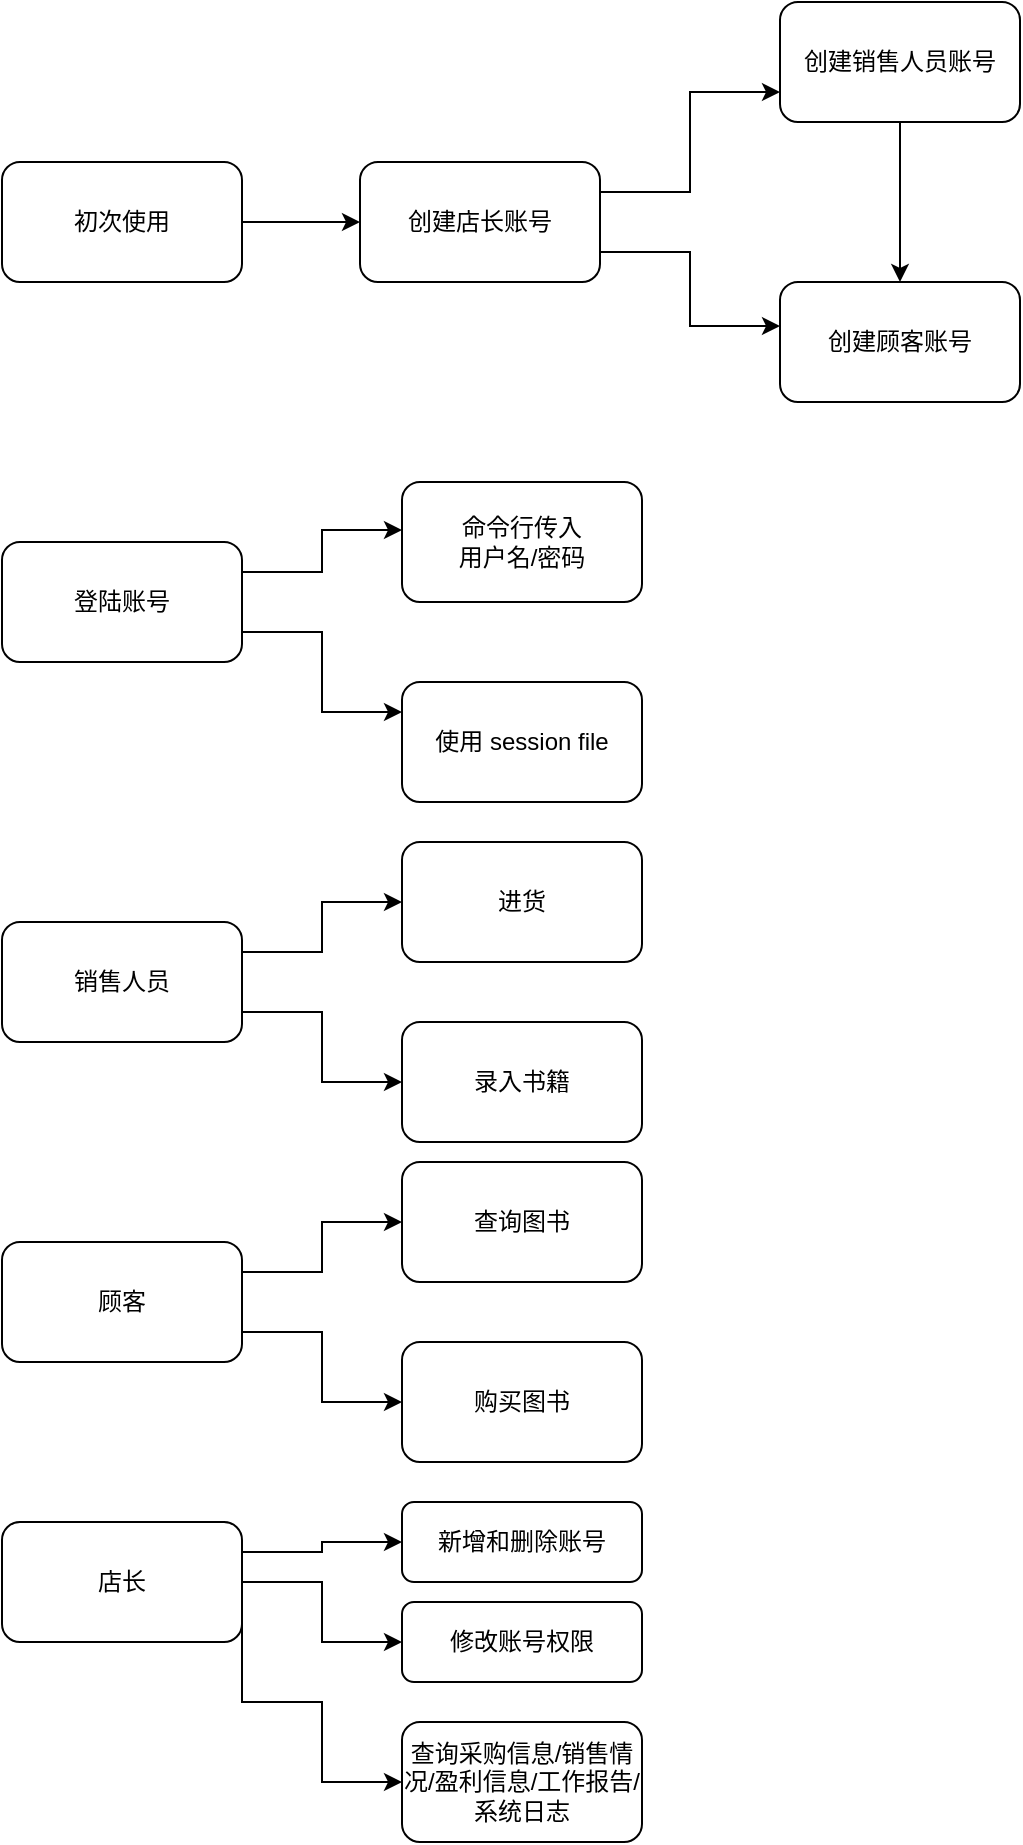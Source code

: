 <mxfile version="25.0.3">
  <diagram id="C5RBs43oDa-KdzZeNtuy" name="Page-1">
    <mxGraphModel dx="1112" dy="572" grid="1" gridSize="10" guides="1" tooltips="1" connect="1" arrows="1" fold="1" page="1" pageScale="1" pageWidth="827" pageHeight="1169" math="0" shadow="0">
      <root>
        <mxCell id="WIyWlLk6GJQsqaUBKTNV-0" />
        <mxCell id="WIyWlLk6GJQsqaUBKTNV-1" parent="WIyWlLk6GJQsqaUBKTNV-0" />
        <mxCell id="oKDmXH82qVewaRRwdx9o-18" style="edgeStyle=orthogonalEdgeStyle;rounded=0;orthogonalLoop=1;jettySize=auto;html=1;exitX=1;exitY=0.75;exitDx=0;exitDy=0;entryX=0;entryY=0.25;entryDx=0;entryDy=0;" edge="1" parent="WIyWlLk6GJQsqaUBKTNV-1" source="oKDmXH82qVewaRRwdx9o-5" target="oKDmXH82qVewaRRwdx9o-15">
          <mxGeometry relative="1" as="geometry" />
        </mxCell>
        <mxCell id="oKDmXH82qVewaRRwdx9o-5" value="登陆账号" style="rounded=1;whiteSpace=wrap;html=1;" vertex="1" parent="WIyWlLk6GJQsqaUBKTNV-1">
          <mxGeometry x="70" y="300" width="120" height="60" as="geometry" />
        </mxCell>
        <mxCell id="oKDmXH82qVewaRRwdx9o-11" style="edgeStyle=orthogonalEdgeStyle;rounded=0;orthogonalLoop=1;jettySize=auto;html=1;exitX=1;exitY=0.25;exitDx=0;exitDy=0;entryX=0;entryY=0.75;entryDx=0;entryDy=0;" edge="1" parent="WIyWlLk6GJQsqaUBKTNV-1" source="oKDmXH82qVewaRRwdx9o-6" target="oKDmXH82qVewaRRwdx9o-7">
          <mxGeometry relative="1" as="geometry" />
        </mxCell>
        <mxCell id="oKDmXH82qVewaRRwdx9o-6" value="创建店长账号" style="rounded=1;whiteSpace=wrap;html=1;" vertex="1" parent="WIyWlLk6GJQsqaUBKTNV-1">
          <mxGeometry x="249" y="110" width="120" height="60" as="geometry" />
        </mxCell>
        <mxCell id="oKDmXH82qVewaRRwdx9o-12" style="edgeStyle=orthogonalEdgeStyle;rounded=0;orthogonalLoop=1;jettySize=auto;html=1;exitX=0.5;exitY=1;exitDx=0;exitDy=0;entryX=0.5;entryY=0;entryDx=0;entryDy=0;" edge="1" parent="WIyWlLk6GJQsqaUBKTNV-1" source="oKDmXH82qVewaRRwdx9o-7" target="oKDmXH82qVewaRRwdx9o-8">
          <mxGeometry relative="1" as="geometry" />
        </mxCell>
        <mxCell id="oKDmXH82qVewaRRwdx9o-7" value="创建销售人员账号" style="rounded=1;whiteSpace=wrap;html=1;" vertex="1" parent="WIyWlLk6GJQsqaUBKTNV-1">
          <mxGeometry x="459" y="30" width="120" height="60" as="geometry" />
        </mxCell>
        <mxCell id="oKDmXH82qVewaRRwdx9o-8" value="&lt;div&gt;创建顾客账号&lt;/div&gt;" style="rounded=1;whiteSpace=wrap;html=1;" vertex="1" parent="WIyWlLk6GJQsqaUBKTNV-1">
          <mxGeometry x="459" y="170" width="120" height="60" as="geometry" />
        </mxCell>
        <mxCell id="oKDmXH82qVewaRRwdx9o-13" style="edgeStyle=orthogonalEdgeStyle;rounded=0;orthogonalLoop=1;jettySize=auto;html=1;exitX=1;exitY=0.75;exitDx=0;exitDy=0;entryX=0;entryY=0.367;entryDx=0;entryDy=0;entryPerimeter=0;" edge="1" parent="WIyWlLk6GJQsqaUBKTNV-1" source="oKDmXH82qVewaRRwdx9o-6" target="oKDmXH82qVewaRRwdx9o-8">
          <mxGeometry relative="1" as="geometry" />
        </mxCell>
        <mxCell id="oKDmXH82qVewaRRwdx9o-14" value="&lt;div&gt;命令行传入&lt;/div&gt;&lt;div&gt;用户名/密码&lt;/div&gt;" style="rounded=1;whiteSpace=wrap;html=1;" vertex="1" parent="WIyWlLk6GJQsqaUBKTNV-1">
          <mxGeometry x="270" y="270" width="120" height="60" as="geometry" />
        </mxCell>
        <mxCell id="oKDmXH82qVewaRRwdx9o-15" value="使用 session file" style="rounded=1;whiteSpace=wrap;html=1;" vertex="1" parent="WIyWlLk6GJQsqaUBKTNV-1">
          <mxGeometry x="270" y="370" width="120" height="60" as="geometry" />
        </mxCell>
        <mxCell id="oKDmXH82qVewaRRwdx9o-16" style="edgeStyle=orthogonalEdgeStyle;rounded=0;orthogonalLoop=1;jettySize=auto;html=1;exitX=1;exitY=0.25;exitDx=0;exitDy=0;entryX=0;entryY=0.4;entryDx=0;entryDy=0;entryPerimeter=0;" edge="1" parent="WIyWlLk6GJQsqaUBKTNV-1" source="oKDmXH82qVewaRRwdx9o-5" target="oKDmXH82qVewaRRwdx9o-14">
          <mxGeometry relative="1" as="geometry" />
        </mxCell>
        <mxCell id="oKDmXH82qVewaRRwdx9o-20" style="edgeStyle=orthogonalEdgeStyle;rounded=0;orthogonalLoop=1;jettySize=auto;html=1;exitX=1;exitY=0.5;exitDx=0;exitDy=0;" edge="1" parent="WIyWlLk6GJQsqaUBKTNV-1" source="oKDmXH82qVewaRRwdx9o-19" target="oKDmXH82qVewaRRwdx9o-6">
          <mxGeometry relative="1" as="geometry" />
        </mxCell>
        <mxCell id="oKDmXH82qVewaRRwdx9o-19" value="&lt;div&gt;初次使用&lt;/div&gt;" style="rounded=1;whiteSpace=wrap;html=1;" vertex="1" parent="WIyWlLk6GJQsqaUBKTNV-1">
          <mxGeometry x="70" y="110" width="120" height="60" as="geometry" />
        </mxCell>
        <mxCell id="oKDmXH82qVewaRRwdx9o-25" style="edgeStyle=orthogonalEdgeStyle;rounded=0;orthogonalLoop=1;jettySize=auto;html=1;exitX=1;exitY=0.25;exitDx=0;exitDy=0;" edge="1" parent="WIyWlLk6GJQsqaUBKTNV-1" source="oKDmXH82qVewaRRwdx9o-21" target="oKDmXH82qVewaRRwdx9o-23">
          <mxGeometry relative="1" as="geometry" />
        </mxCell>
        <mxCell id="oKDmXH82qVewaRRwdx9o-26" style="edgeStyle=orthogonalEdgeStyle;rounded=0;orthogonalLoop=1;jettySize=auto;html=1;exitX=1;exitY=0.75;exitDx=0;exitDy=0;" edge="1" parent="WIyWlLk6GJQsqaUBKTNV-1" source="oKDmXH82qVewaRRwdx9o-21" target="oKDmXH82qVewaRRwdx9o-24">
          <mxGeometry relative="1" as="geometry" />
        </mxCell>
        <mxCell id="oKDmXH82qVewaRRwdx9o-21" value="销售人员" style="rounded=1;whiteSpace=wrap;html=1;" vertex="1" parent="WIyWlLk6GJQsqaUBKTNV-1">
          <mxGeometry x="70" y="490" width="120" height="60" as="geometry" />
        </mxCell>
        <mxCell id="oKDmXH82qVewaRRwdx9o-23" value="进货" style="rounded=1;whiteSpace=wrap;html=1;" vertex="1" parent="WIyWlLk6GJQsqaUBKTNV-1">
          <mxGeometry x="270" y="450" width="120" height="60" as="geometry" />
        </mxCell>
        <mxCell id="oKDmXH82qVewaRRwdx9o-24" value="录入书籍" style="rounded=1;whiteSpace=wrap;html=1;" vertex="1" parent="WIyWlLk6GJQsqaUBKTNV-1">
          <mxGeometry x="270" y="540" width="120" height="60" as="geometry" />
        </mxCell>
        <mxCell id="oKDmXH82qVewaRRwdx9o-30" style="edgeStyle=orthogonalEdgeStyle;rounded=0;orthogonalLoop=1;jettySize=auto;html=1;exitX=1;exitY=0.25;exitDx=0;exitDy=0;" edge="1" parent="WIyWlLk6GJQsqaUBKTNV-1" source="oKDmXH82qVewaRRwdx9o-27" target="oKDmXH82qVewaRRwdx9o-28">
          <mxGeometry relative="1" as="geometry" />
        </mxCell>
        <mxCell id="oKDmXH82qVewaRRwdx9o-31" style="edgeStyle=orthogonalEdgeStyle;rounded=0;orthogonalLoop=1;jettySize=auto;html=1;exitX=1;exitY=0.75;exitDx=0;exitDy=0;entryX=0;entryY=0.5;entryDx=0;entryDy=0;" edge="1" parent="WIyWlLk6GJQsqaUBKTNV-1" source="oKDmXH82qVewaRRwdx9o-27" target="oKDmXH82qVewaRRwdx9o-29">
          <mxGeometry relative="1" as="geometry" />
        </mxCell>
        <mxCell id="oKDmXH82qVewaRRwdx9o-27" value="顾客" style="rounded=1;whiteSpace=wrap;html=1;" vertex="1" parent="WIyWlLk6GJQsqaUBKTNV-1">
          <mxGeometry x="70" y="650" width="120" height="60" as="geometry" />
        </mxCell>
        <mxCell id="oKDmXH82qVewaRRwdx9o-28" value="查询图书" style="rounded=1;whiteSpace=wrap;html=1;" vertex="1" parent="WIyWlLk6GJQsqaUBKTNV-1">
          <mxGeometry x="270" y="610" width="120" height="60" as="geometry" />
        </mxCell>
        <mxCell id="oKDmXH82qVewaRRwdx9o-29" value="购买图书" style="rounded=1;whiteSpace=wrap;html=1;" vertex="1" parent="WIyWlLk6GJQsqaUBKTNV-1">
          <mxGeometry x="270" y="700" width="120" height="60" as="geometry" />
        </mxCell>
        <mxCell id="oKDmXH82qVewaRRwdx9o-36" style="edgeStyle=orthogonalEdgeStyle;rounded=0;orthogonalLoop=1;jettySize=auto;html=1;exitX=1;exitY=0.25;exitDx=0;exitDy=0;entryX=0;entryY=0.5;entryDx=0;entryDy=0;" edge="1" parent="WIyWlLk6GJQsqaUBKTNV-1" source="oKDmXH82qVewaRRwdx9o-32" target="oKDmXH82qVewaRRwdx9o-33">
          <mxGeometry relative="1" as="geometry" />
        </mxCell>
        <mxCell id="oKDmXH82qVewaRRwdx9o-37" style="edgeStyle=orthogonalEdgeStyle;rounded=0;orthogonalLoop=1;jettySize=auto;html=1;exitX=1;exitY=0.5;exitDx=0;exitDy=0;entryX=0;entryY=0.5;entryDx=0;entryDy=0;" edge="1" parent="WIyWlLk6GJQsqaUBKTNV-1" source="oKDmXH82qVewaRRwdx9o-32" target="oKDmXH82qVewaRRwdx9o-34">
          <mxGeometry relative="1" as="geometry" />
        </mxCell>
        <mxCell id="oKDmXH82qVewaRRwdx9o-38" style="edgeStyle=orthogonalEdgeStyle;rounded=0;orthogonalLoop=1;jettySize=auto;html=1;exitX=1;exitY=0.75;exitDx=0;exitDy=0;entryX=0;entryY=0.5;entryDx=0;entryDy=0;" edge="1" parent="WIyWlLk6GJQsqaUBKTNV-1" source="oKDmXH82qVewaRRwdx9o-32" target="oKDmXH82qVewaRRwdx9o-35">
          <mxGeometry relative="1" as="geometry">
            <Array as="points">
              <mxPoint x="190" y="880" />
              <mxPoint x="230" y="880" />
              <mxPoint x="230" y="920" />
            </Array>
          </mxGeometry>
        </mxCell>
        <mxCell id="oKDmXH82qVewaRRwdx9o-32" value="店长" style="rounded=1;whiteSpace=wrap;html=1;" vertex="1" parent="WIyWlLk6GJQsqaUBKTNV-1">
          <mxGeometry x="70" y="790" width="120" height="60" as="geometry" />
        </mxCell>
        <mxCell id="oKDmXH82qVewaRRwdx9o-33" value="新增和删除账号" style="rounded=1;whiteSpace=wrap;html=1;" vertex="1" parent="WIyWlLk6GJQsqaUBKTNV-1">
          <mxGeometry x="270" y="780" width="120" height="40" as="geometry" />
        </mxCell>
        <mxCell id="oKDmXH82qVewaRRwdx9o-34" value="修改账号权限" style="rounded=1;whiteSpace=wrap;html=1;" vertex="1" parent="WIyWlLk6GJQsqaUBKTNV-1">
          <mxGeometry x="270" y="830" width="120" height="40" as="geometry" />
        </mxCell>
        <mxCell id="oKDmXH82qVewaRRwdx9o-35" value="查询采购信息/销售情况/盈利信息/工作报告/系统日志" style="rounded=1;whiteSpace=wrap;html=1;" vertex="1" parent="WIyWlLk6GJQsqaUBKTNV-1">
          <mxGeometry x="270" y="890" width="120" height="60" as="geometry" />
        </mxCell>
      </root>
    </mxGraphModel>
  </diagram>
</mxfile>
